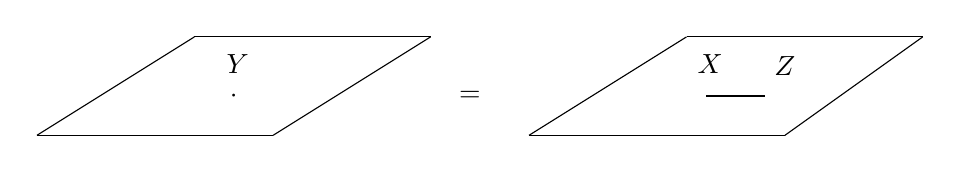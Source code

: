 \begin{tikzpicture}
	\begin{pgfonlayer}{nodelayer}
		\node [style=none] (0) at (-4.5, -0.75) {};
		\node [style=none] (1) at (-2.5, 0.5) {};
		\node [style=none] (2) at (-1.5, -0.75) {};
		\node [style=none] (3) at (0.5, 0.5) {};
		\node [style=none] (4) at (-1.95, 0.15) {$Y$};
		\node [style=none] (5) at (1.75, -0.75) {};
		\node [style=none] (6) at (3.75, 0.5) {};
		\node [style=none] (7) at (5, -0.75) {};
		\node [style=none] (8) at (6.75, 0.5) {};
		\node [style=none] (9) at (4.05, 0.15) {$X$};
		\node [style=none] (10) at (1, -0.25) {$=$};
		\node [style=none] (11) at (-2, -0.25) {$\cdot$};
		\node [style=none] (12) at (4, -0.25) {};
		\node [style=none] (13) at (4.75, -0.25) {};
		\node [style=none] (14) at (5, 0.125) {$Z$};
	\end{pgfonlayer}
	\begin{pgfonlayer}{edgelayer}
		\draw (1.center) to (3.center);
		\draw (3.center) to (2.center);
		\draw (2.center) to (0.center);
		\draw (0.center) to (1.center);
		\draw (6.center) to (8.center);
		\draw (8.center) to (7.center);
		\draw (7.center) to (5.center);
		\draw (5.center) to (6.center);
		\draw (12.center) to (13.center);
	\end{pgfonlayer}
\end{tikzpicture}
